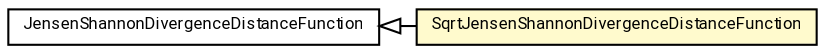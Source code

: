 #!/usr/local/bin/dot
#
# Class diagram 
# Generated by UMLGraph version R5_7_2-60-g0e99a6 (http://www.spinellis.gr/umlgraph/)
#

digraph G {
	graph [fontnames="svg"]
	edge [fontname="Roboto",fontsize=7,labelfontname="Roboto",labelfontsize=7,color="black"];
	node [fontname="Roboto",fontcolor="black",fontsize=8,shape=plaintext,margin=0,width=0,height=0];
	nodesep=0.15;
	ranksep=0.25;
	rankdir=LR;
	// de.lmu.ifi.dbs.elki.distance.distancefunction.probabilistic.JensenShannonDivergenceDistanceFunction
	c9953913 [label=<<table title="de.lmu.ifi.dbs.elki.distance.distancefunction.probabilistic.JensenShannonDivergenceDistanceFunction" border="0" cellborder="1" cellspacing="0" cellpadding="2" href="JensenShannonDivergenceDistanceFunction.html" target="_parent">
		<tr><td><table border="0" cellspacing="0" cellpadding="1">
		<tr><td align="center" balign="center"> <font face="Roboto">JensenShannonDivergenceDistanceFunction</font> </td></tr>
		</table></td></tr>
		</table>>, URL="JensenShannonDivergenceDistanceFunction.html"];
	// de.lmu.ifi.dbs.elki.distance.distancefunction.probabilistic.SqrtJensenShannonDivergenceDistanceFunction
	c9953915 [label=<<table title="de.lmu.ifi.dbs.elki.distance.distancefunction.probabilistic.SqrtJensenShannonDivergenceDistanceFunction" border="0" cellborder="1" cellspacing="0" cellpadding="2" bgcolor="lemonChiffon" href="SqrtJensenShannonDivergenceDistanceFunction.html" target="_parent">
		<tr><td><table border="0" cellspacing="0" cellpadding="1">
		<tr><td align="center" balign="center"> <font face="Roboto">SqrtJensenShannonDivergenceDistanceFunction</font> </td></tr>
		</table></td></tr>
		</table>>, URL="SqrtJensenShannonDivergenceDistanceFunction.html"];
	// de.lmu.ifi.dbs.elki.distance.distancefunction.probabilistic.SqrtJensenShannonDivergenceDistanceFunction extends de.lmu.ifi.dbs.elki.distance.distancefunction.probabilistic.JensenShannonDivergenceDistanceFunction
	c9953913 -> c9953915 [arrowtail=empty,dir=back,weight=10];
}

